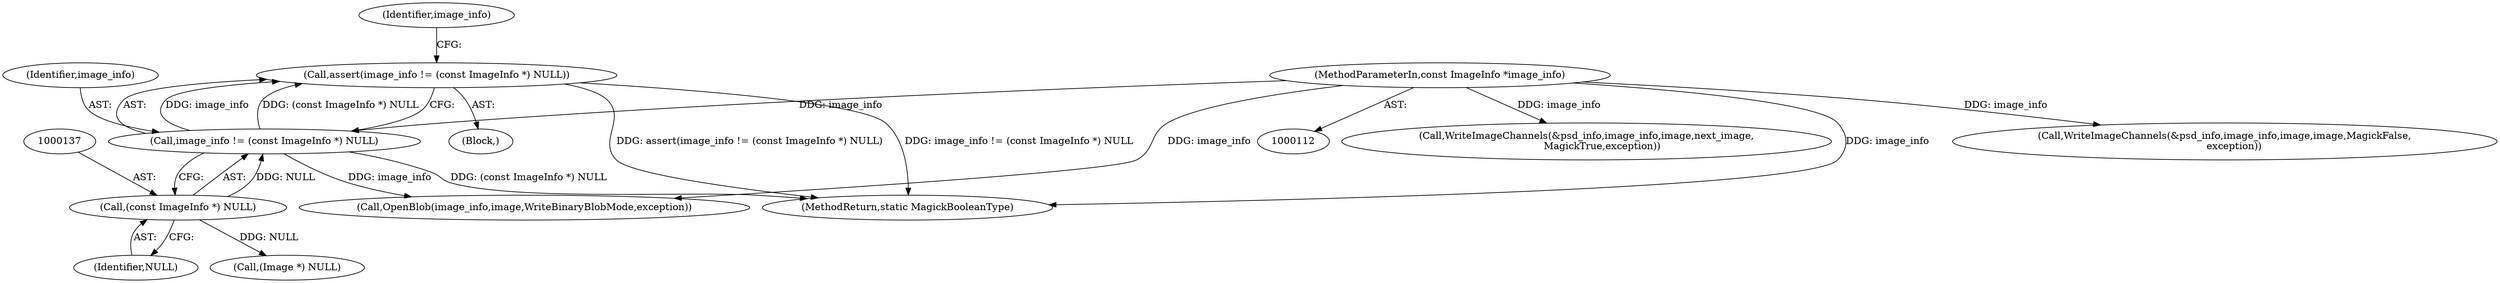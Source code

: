 digraph "0_ImageMagick_4f2c04ea6673863b87ac7f186cbb0d911f74085c_0@API" {
"1000133" [label="(Call,assert(image_info != (const ImageInfo *) NULL))"];
"1000134" [label="(Call,image_info != (const ImageInfo *) NULL)"];
"1000113" [label="(MethodParameterIn,const ImageInfo *image_info)"];
"1000136" [label="(Call,(const ImageInfo *) NULL)"];
"1000113" [label="(MethodParameterIn,const ImageInfo *image_info)"];
"1000133" [label="(Call,assert(image_info != (const ImageInfo *) NULL))"];
"1000116" [label="(Block,)"];
"1001533" [label="(Call,WriteImageChannels(&psd_info,image_info,image,next_image,\n          MagickTrue,exception))"];
"1000138" [label="(Identifier,NULL)"];
"1000135" [label="(Identifier,image_info)"];
"1000142" [label="(Identifier,image_info)"];
"1001575" [label="(MethodReturn,static MagickBooleanType)"];
"1000186" [label="(Call,OpenBlob(image_info,image,WriteBinaryBlobMode,exception))"];
"1001561" [label="(Call,WriteImageChannels(&psd_info,image_info,image,image,MagickFalse,\n      exception))"];
"1000134" [label="(Call,image_info != (const ImageInfo *) NULL)"];
"1000148" [label="(Call,(Image *) NULL)"];
"1000136" [label="(Call,(const ImageInfo *) NULL)"];
"1000133" -> "1000116"  [label="AST: "];
"1000133" -> "1000134"  [label="CFG: "];
"1000134" -> "1000133"  [label="AST: "];
"1000142" -> "1000133"  [label="CFG: "];
"1000133" -> "1001575"  [label="DDG: image_info != (const ImageInfo *) NULL"];
"1000133" -> "1001575"  [label="DDG: assert(image_info != (const ImageInfo *) NULL)"];
"1000134" -> "1000133"  [label="DDG: image_info"];
"1000134" -> "1000133"  [label="DDG: (const ImageInfo *) NULL"];
"1000134" -> "1000136"  [label="CFG: "];
"1000135" -> "1000134"  [label="AST: "];
"1000136" -> "1000134"  [label="AST: "];
"1000134" -> "1001575"  [label="DDG: (const ImageInfo *) NULL"];
"1000113" -> "1000134"  [label="DDG: image_info"];
"1000136" -> "1000134"  [label="DDG: NULL"];
"1000134" -> "1000186"  [label="DDG: image_info"];
"1000113" -> "1000112"  [label="AST: "];
"1000113" -> "1001575"  [label="DDG: image_info"];
"1000113" -> "1000186"  [label="DDG: image_info"];
"1000113" -> "1001533"  [label="DDG: image_info"];
"1000113" -> "1001561"  [label="DDG: image_info"];
"1000136" -> "1000138"  [label="CFG: "];
"1000137" -> "1000136"  [label="AST: "];
"1000138" -> "1000136"  [label="AST: "];
"1000136" -> "1000148"  [label="DDG: NULL"];
}
